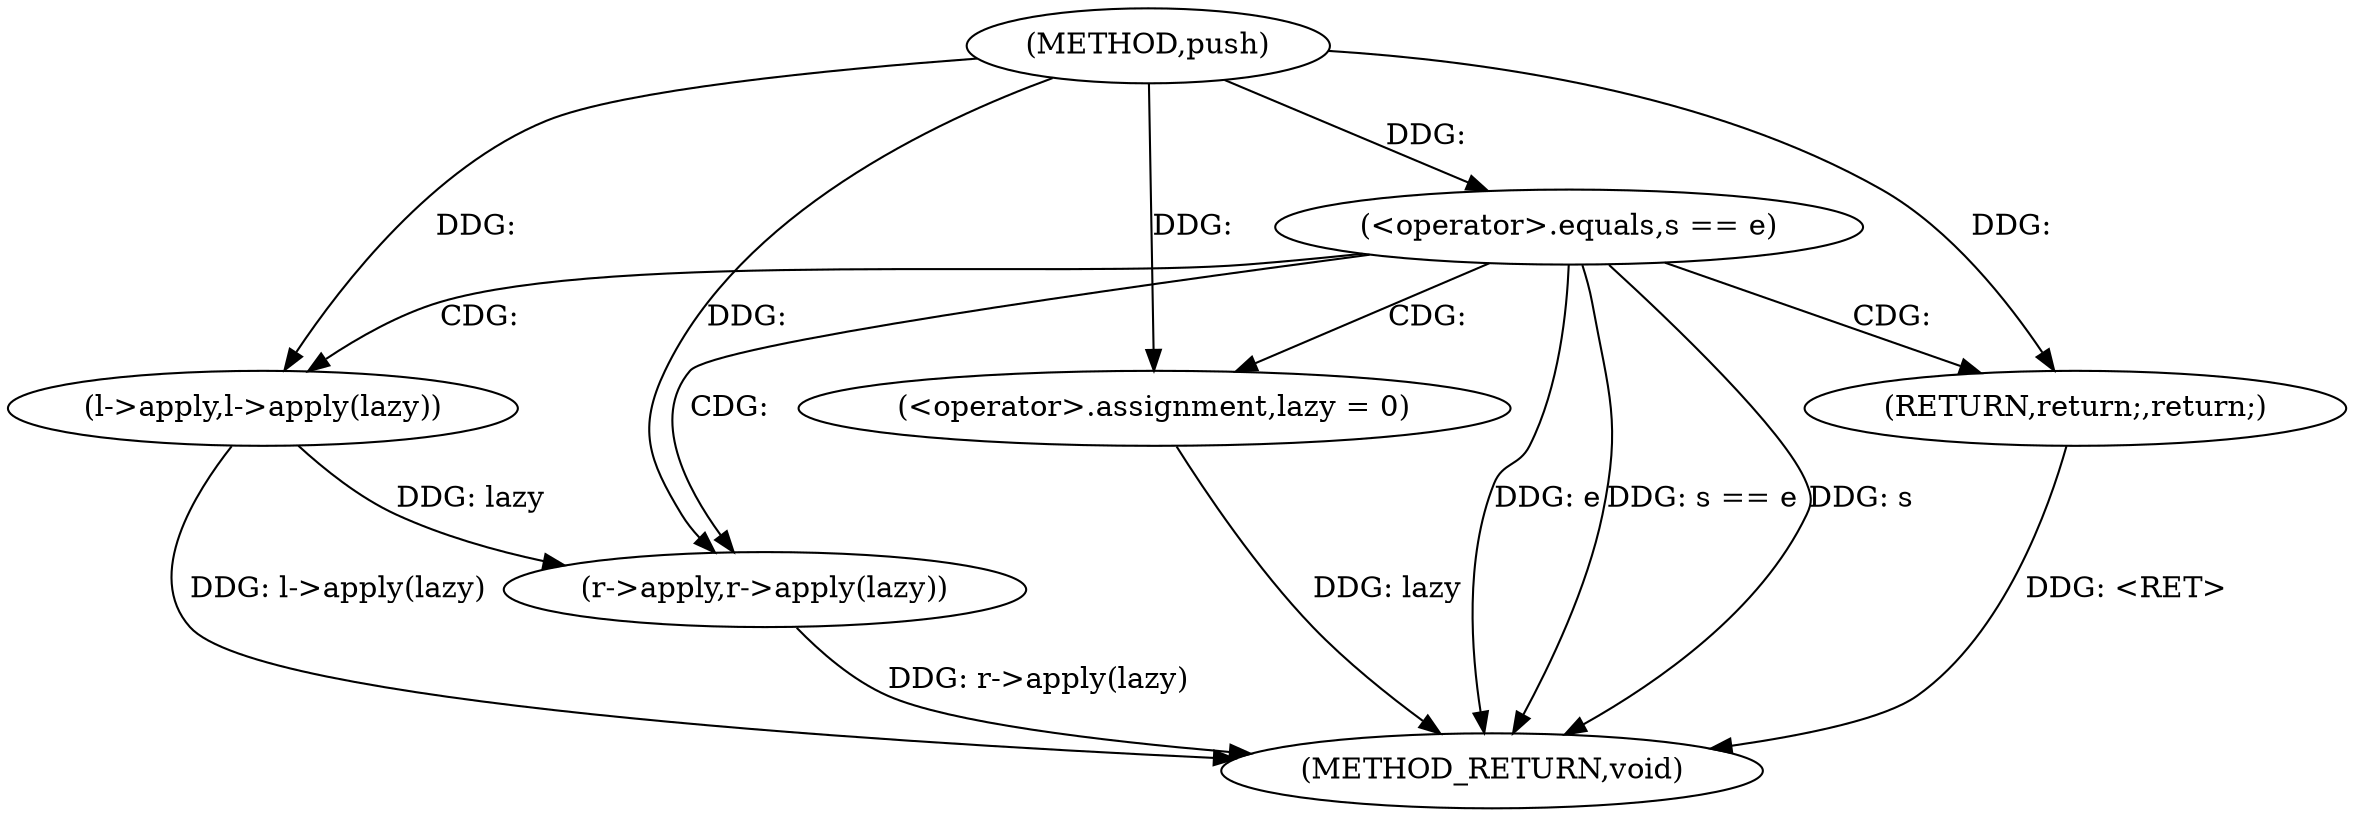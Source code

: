digraph "push" {  
"1000153" [label = "(METHOD,push)" ]
"1000167" [label = "(METHOD_RETURN,void)" ]
"1000160" [label = "(l->apply,l->apply(lazy))" ]
"1000162" [label = "(r->apply,r->apply(lazy))" ]
"1000164" [label = "(<operator>.assignment,lazy = 0)" ]
"1000156" [label = "(<operator>.equals,s == e)" ]
"1000159" [label = "(RETURN,return;,return;)" ]
  "1000156" -> "1000167"  [ label = "DDG: e"] 
  "1000156" -> "1000167"  [ label = "DDG: s == e"] 
  "1000160" -> "1000167"  [ label = "DDG: l->apply(lazy)"] 
  "1000162" -> "1000167"  [ label = "DDG: r->apply(lazy)"] 
  "1000164" -> "1000167"  [ label = "DDG: lazy"] 
  "1000159" -> "1000167"  [ label = "DDG: <RET>"] 
  "1000156" -> "1000167"  [ label = "DDG: s"] 
  "1000153" -> "1000164"  [ label = "DDG: "] 
  "1000153" -> "1000159"  [ label = "DDG: "] 
  "1000153" -> "1000160"  [ label = "DDG: "] 
  "1000160" -> "1000162"  [ label = "DDG: lazy"] 
  "1000153" -> "1000162"  [ label = "DDG: "] 
  "1000153" -> "1000156"  [ label = "DDG: "] 
  "1000156" -> "1000162"  [ label = "CDG: "] 
  "1000156" -> "1000164"  [ label = "CDG: "] 
  "1000156" -> "1000160"  [ label = "CDG: "] 
  "1000156" -> "1000159"  [ label = "CDG: "] 
}
